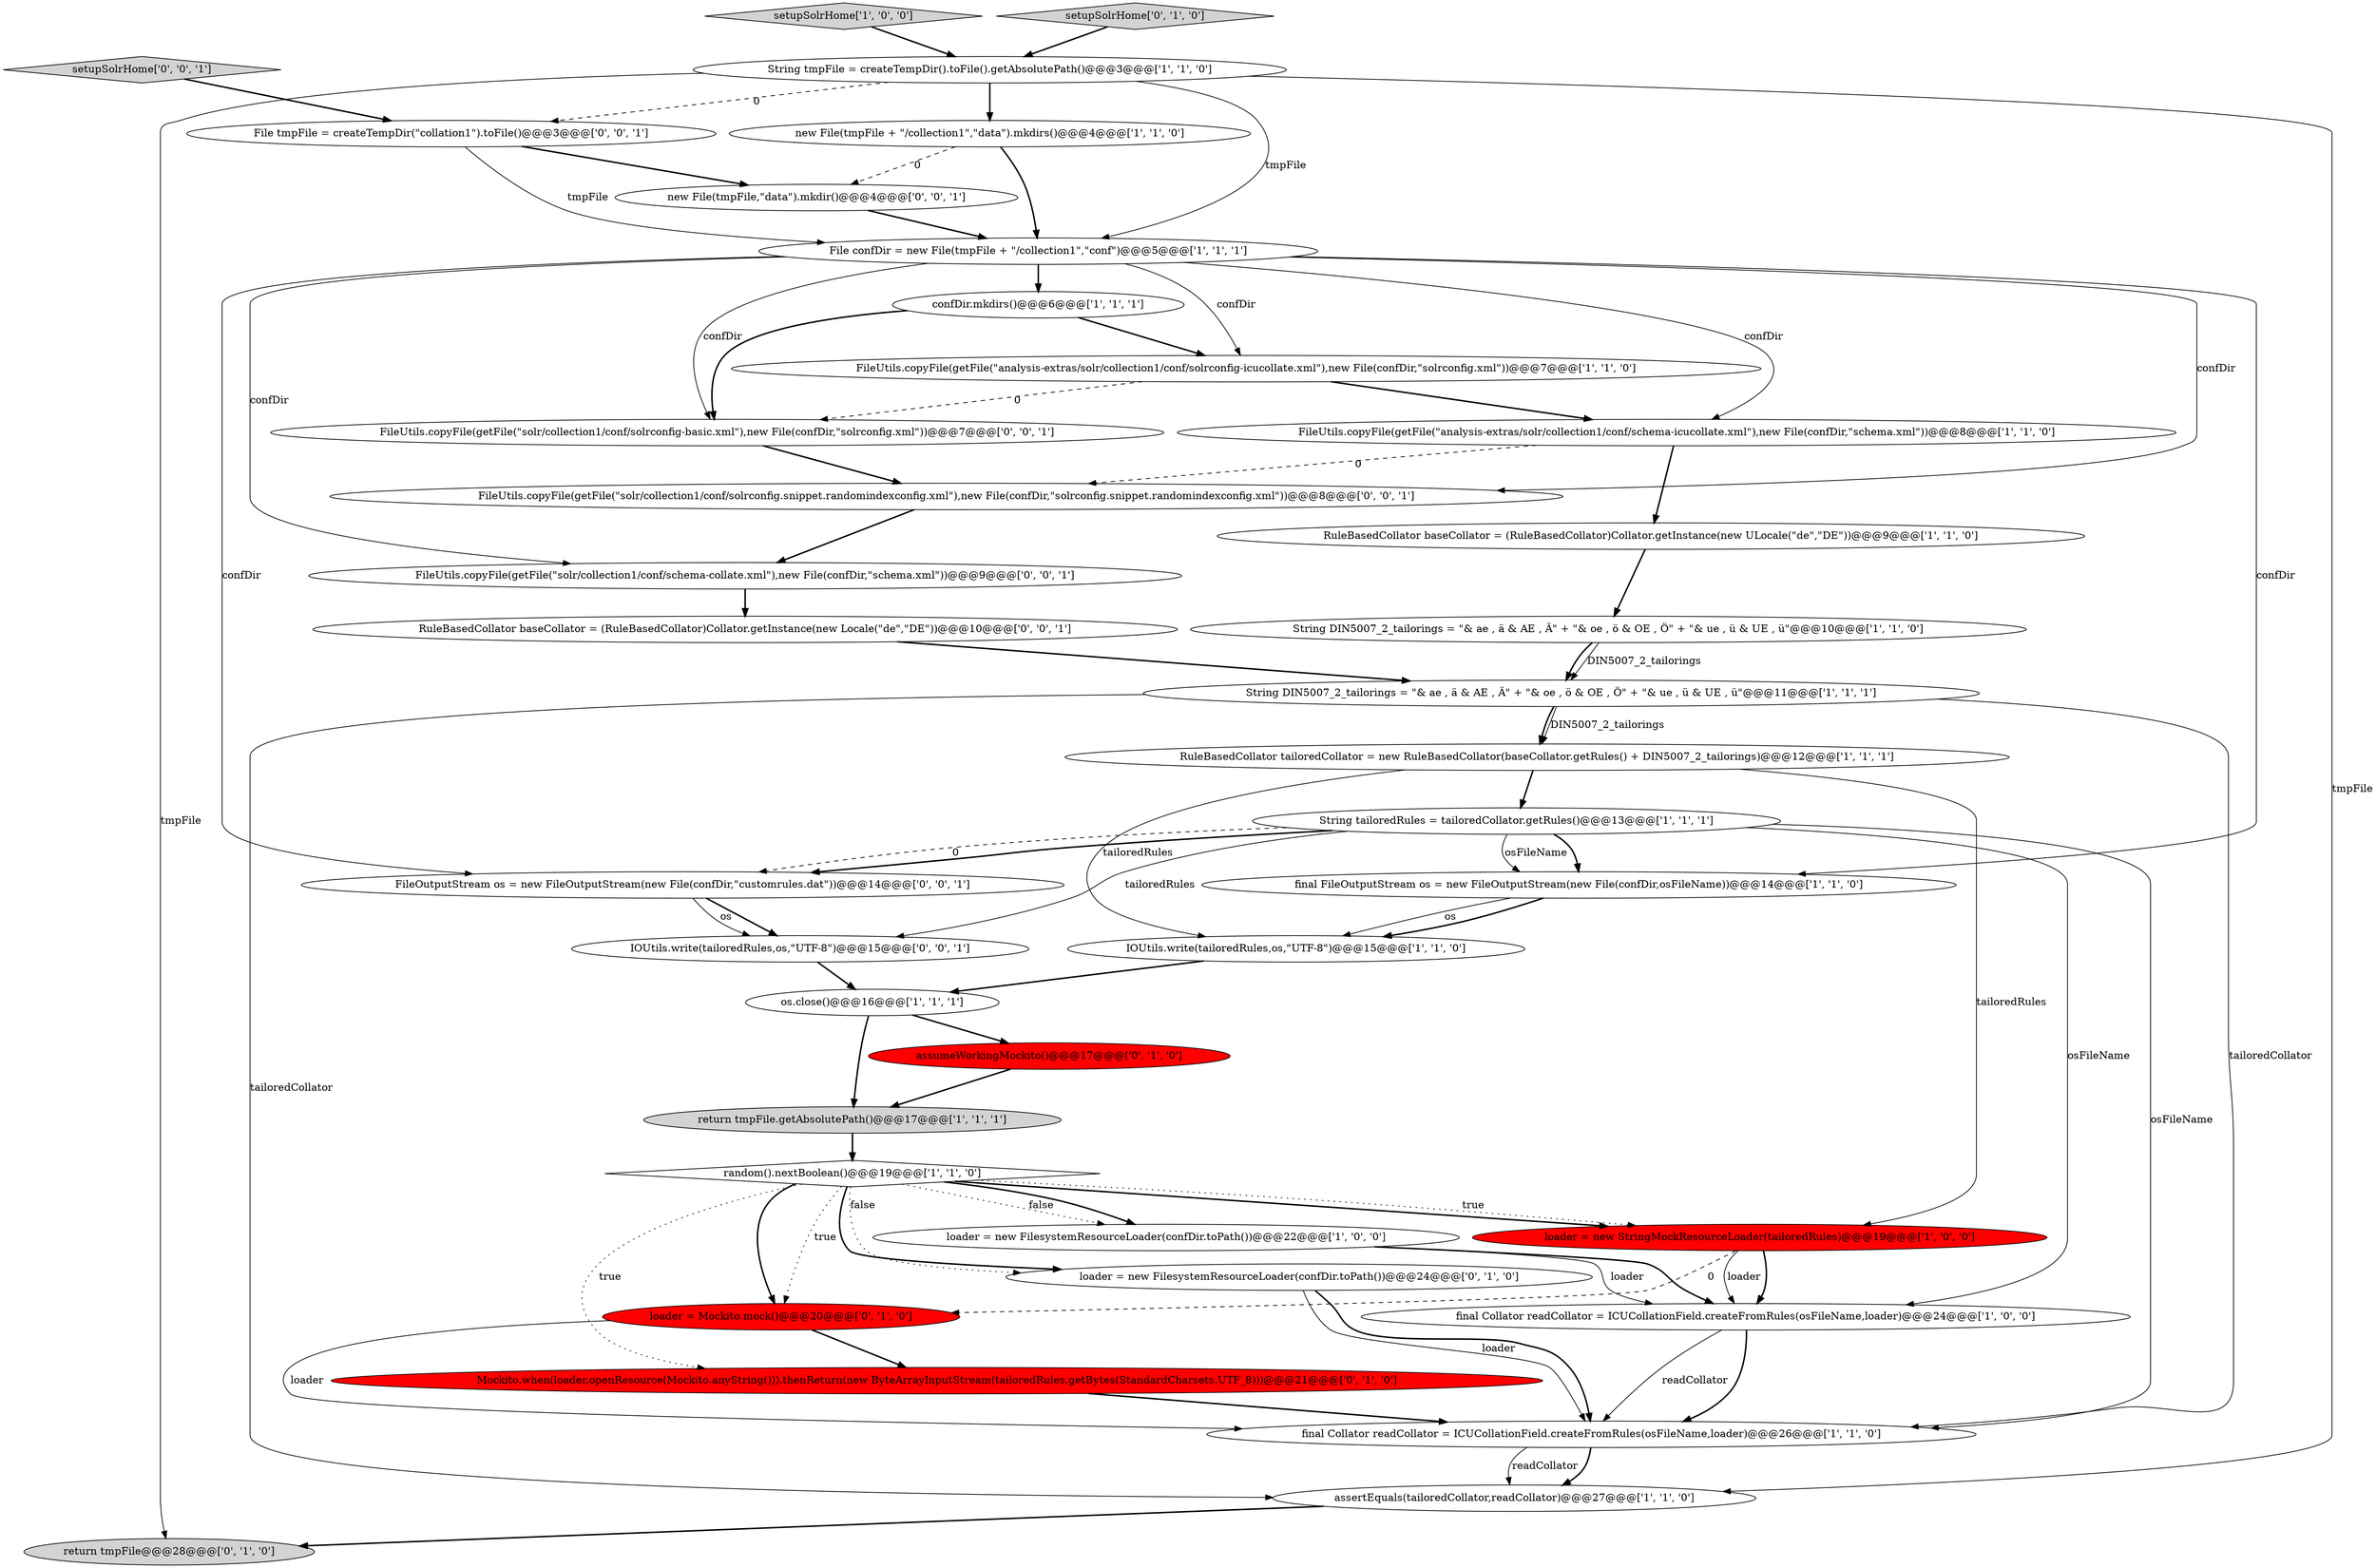 digraph {
16 [style = filled, label = "loader = new StringMockResourceLoader(tailoredRules)@@@19@@@['1', '0', '0']", fillcolor = red, shape = ellipse image = "AAA1AAABBB1BBB"];
32 [style = filled, label = "File tmpFile = createTempDir(\"collation1\").toFile()@@@3@@@['0', '0', '1']", fillcolor = white, shape = ellipse image = "AAA0AAABBB3BBB"];
23 [style = filled, label = "loader = new FilesystemResourceLoader(confDir.toPath())@@@24@@@['0', '1', '0']", fillcolor = white, shape = ellipse image = "AAA0AAABBB2BBB"];
9 [style = filled, label = "confDir.mkdirs()@@@6@@@['1', '1', '1']", fillcolor = white, shape = ellipse image = "AAA0AAABBB1BBB"];
2 [style = filled, label = "String tmpFile = createTempDir().toFile().getAbsolutePath()@@@3@@@['1', '1', '0']", fillcolor = white, shape = ellipse image = "AAA0AAABBB1BBB"];
31 [style = filled, label = "FileOutputStream os = new FileOutputStream(new File(confDir,\"customrules.dat\"))@@@14@@@['0', '0', '1']", fillcolor = white, shape = ellipse image = "AAA0AAABBB3BBB"];
18 [style = filled, label = "final Collator readCollator = ICUCollationField.createFromRules(osFileName,loader)@@@24@@@['1', '0', '0']", fillcolor = white, shape = ellipse image = "AAA0AAABBB1BBB"];
14 [style = filled, label = "random().nextBoolean()@@@19@@@['1', '1', '0']", fillcolor = white, shape = diamond image = "AAA0AAABBB1BBB"];
11 [style = filled, label = "File confDir = new File(tmpFile + \"/collection1\",\"conf\")@@@5@@@['1', '1', '1']", fillcolor = white, shape = ellipse image = "AAA0AAABBB1BBB"];
35 [style = filled, label = "setupSolrHome['0', '0', '1']", fillcolor = lightgray, shape = diamond image = "AAA0AAABBB3BBB"];
25 [style = filled, label = "loader = Mockito.mock()@@@20@@@['0', '1', '0']", fillcolor = red, shape = ellipse image = "AAA1AAABBB2BBB"];
29 [style = filled, label = "FileUtils.copyFile(getFile(\"solr/collection1/conf/solrconfig.snippet.randomindexconfig.xml\"),new File(confDir,\"solrconfig.snippet.randomindexconfig.xml\"))@@@8@@@['0', '0', '1']", fillcolor = white, shape = ellipse image = "AAA0AAABBB3BBB"];
4 [style = filled, label = "final Collator readCollator = ICUCollationField.createFromRules(osFileName,loader)@@@26@@@['1', '1', '0']", fillcolor = white, shape = ellipse image = "AAA0AAABBB1BBB"];
22 [style = filled, label = "return tmpFile@@@28@@@['0', '1', '0']", fillcolor = lightgray, shape = ellipse image = "AAA0AAABBB2BBB"];
34 [style = filled, label = "FileUtils.copyFile(getFile(\"solr/collection1/conf/schema-collate.xml\"),new File(confDir,\"schema.xml\"))@@@9@@@['0', '0', '1']", fillcolor = white, shape = ellipse image = "AAA0AAABBB3BBB"];
20 [style = filled, label = "return tmpFile.getAbsolutePath()@@@17@@@['1', '1', '1']", fillcolor = lightgray, shape = ellipse image = "AAA0AAABBB1BBB"];
19 [style = filled, label = "os.close()@@@16@@@['1', '1', '1']", fillcolor = white, shape = ellipse image = "AAA0AAABBB1BBB"];
21 [style = filled, label = "setupSolrHome['1', '0', '0']", fillcolor = lightgray, shape = diamond image = "AAA0AAABBB1BBB"];
5 [style = filled, label = "String DIN5007_2_tailorings = \"& ae , ä & AE , Ä\" + \"& oe , ö & OE , Ö\" + \"& ue , ü & UE , ü\"@@@10@@@['1', '1', '0']", fillcolor = white, shape = ellipse image = "AAA0AAABBB1BBB"];
36 [style = filled, label = "new File(tmpFile,\"data\").mkdir()@@@4@@@['0', '0', '1']", fillcolor = white, shape = ellipse image = "AAA0AAABBB3BBB"];
8 [style = filled, label = "FileUtils.copyFile(getFile(\"analysis-extras/solr/collection1/conf/schema-icucollate.xml\"),new File(confDir,\"schema.xml\"))@@@8@@@['1', '1', '0']", fillcolor = white, shape = ellipse image = "AAA0AAABBB1BBB"];
15 [style = filled, label = "assertEquals(tailoredCollator,readCollator)@@@27@@@['1', '1', '0']", fillcolor = white, shape = ellipse image = "AAA0AAABBB1BBB"];
26 [style = filled, label = "assumeWorkingMockito()@@@17@@@['0', '1', '0']", fillcolor = red, shape = ellipse image = "AAA1AAABBB2BBB"];
3 [style = filled, label = "String DIN5007_2_tailorings = \"& ae , ä & AE , Ä\" + \"& oe , ö & OE , Ö\" + \"& ue , ü & UE , ü\"@@@11@@@['1', '1', '1']", fillcolor = white, shape = ellipse image = "AAA0AAABBB1BBB"];
30 [style = filled, label = "RuleBasedCollator baseCollator = (RuleBasedCollator)Collator.getInstance(new Locale(\"de\",\"DE\"))@@@10@@@['0', '0', '1']", fillcolor = white, shape = ellipse image = "AAA0AAABBB3BBB"];
10 [style = filled, label = "FileUtils.copyFile(getFile(\"analysis-extras/solr/collection1/conf/solrconfig-icucollate.xml\"),new File(confDir,\"solrconfig.xml\"))@@@7@@@['1', '1', '0']", fillcolor = white, shape = ellipse image = "AAA0AAABBB1BBB"];
7 [style = filled, label = "final FileOutputStream os = new FileOutputStream(new File(confDir,osFileName))@@@14@@@['1', '1', '0']", fillcolor = white, shape = ellipse image = "AAA0AAABBB1BBB"];
24 [style = filled, label = "Mockito.when(loader.openResource(Mockito.anyString())).thenReturn(new ByteArrayInputStream(tailoredRules.getBytes(StandardCharsets.UTF_8)))@@@21@@@['0', '1', '0']", fillcolor = red, shape = ellipse image = "AAA1AAABBB2BBB"];
6 [style = filled, label = "RuleBasedCollator baseCollator = (RuleBasedCollator)Collator.getInstance(new ULocale(\"de\",\"DE\"))@@@9@@@['1', '1', '0']", fillcolor = white, shape = ellipse image = "AAA0AAABBB1BBB"];
12 [style = filled, label = "loader = new FilesystemResourceLoader(confDir.toPath())@@@22@@@['1', '0', '0']", fillcolor = white, shape = ellipse image = "AAA0AAABBB1BBB"];
1 [style = filled, label = "IOUtils.write(tailoredRules,os,\"UTF-8\")@@@15@@@['1', '1', '0']", fillcolor = white, shape = ellipse image = "AAA0AAABBB1BBB"];
27 [style = filled, label = "setupSolrHome['0', '1', '0']", fillcolor = lightgray, shape = diamond image = "AAA0AAABBB2BBB"];
28 [style = filled, label = "FileUtils.copyFile(getFile(\"solr/collection1/conf/solrconfig-basic.xml\"),new File(confDir,\"solrconfig.xml\"))@@@7@@@['0', '0', '1']", fillcolor = white, shape = ellipse image = "AAA0AAABBB3BBB"];
17 [style = filled, label = "new File(tmpFile + \"/collection1\",\"data\").mkdirs()@@@4@@@['1', '1', '0']", fillcolor = white, shape = ellipse image = "AAA0AAABBB1BBB"];
0 [style = filled, label = "RuleBasedCollator tailoredCollator = new RuleBasedCollator(baseCollator.getRules() + DIN5007_2_tailorings)@@@12@@@['1', '1', '1']", fillcolor = white, shape = ellipse image = "AAA0AAABBB1BBB"];
33 [style = filled, label = "IOUtils.write(tailoredRules,os,\"UTF-8\")@@@15@@@['0', '0', '1']", fillcolor = white, shape = ellipse image = "AAA0AAABBB3BBB"];
13 [style = filled, label = "String tailoredRules = tailoredCollator.getRules()@@@13@@@['1', '1', '1']", fillcolor = white, shape = ellipse image = "AAA0AAABBB1BBB"];
2->17 [style = bold, label=""];
5->3 [style = bold, label=""];
14->16 [style = bold, label=""];
28->29 [style = bold, label=""];
32->11 [style = solid, label="tmpFile"];
11->29 [style = solid, label="confDir"];
16->18 [style = bold, label=""];
7->1 [style = bold, label=""];
14->25 [style = bold, label=""];
2->22 [style = solid, label="tmpFile"];
0->13 [style = bold, label=""];
5->3 [style = solid, label="DIN5007_2_tailorings"];
11->8 [style = solid, label="confDir"];
11->31 [style = solid, label="confDir"];
7->1 [style = solid, label="os"];
23->4 [style = solid, label="loader"];
3->0 [style = solid, label="DIN5007_2_tailorings"];
14->24 [style = dotted, label="true"];
16->25 [style = dashed, label="0"];
19->20 [style = bold, label=""];
0->16 [style = solid, label="tailoredRules"];
11->28 [style = solid, label="confDir"];
2->32 [style = dashed, label="0"];
4->15 [style = bold, label=""];
11->34 [style = solid, label="confDir"];
23->4 [style = bold, label=""];
13->18 [style = solid, label="osFileName"];
4->15 [style = solid, label="readCollator"];
35->32 [style = bold, label=""];
10->28 [style = dashed, label="0"];
8->6 [style = bold, label=""];
20->14 [style = bold, label=""];
13->33 [style = solid, label="tailoredRules"];
9->10 [style = bold, label=""];
29->34 [style = bold, label=""];
18->4 [style = solid, label="readCollator"];
11->9 [style = bold, label=""];
34->30 [style = bold, label=""];
36->11 [style = bold, label=""];
13->4 [style = solid, label="osFileName"];
14->23 [style = dotted, label="false"];
3->0 [style = bold, label=""];
15->22 [style = bold, label=""];
21->2 [style = bold, label=""];
11->7 [style = solid, label="confDir"];
25->4 [style = solid, label="loader"];
9->28 [style = bold, label=""];
14->16 [style = dotted, label="true"];
14->12 [style = dotted, label="false"];
25->24 [style = bold, label=""];
6->5 [style = bold, label=""];
24->4 [style = bold, label=""];
18->4 [style = bold, label=""];
10->8 [style = bold, label=""];
14->23 [style = bold, label=""];
30->3 [style = bold, label=""];
2->11 [style = solid, label="tmpFile"];
13->31 [style = dashed, label="0"];
13->7 [style = bold, label=""];
19->26 [style = bold, label=""];
31->33 [style = bold, label=""];
14->12 [style = bold, label=""];
31->33 [style = solid, label="os"];
14->25 [style = dotted, label="true"];
11->10 [style = solid, label="confDir"];
12->18 [style = bold, label=""];
2->15 [style = solid, label="tmpFile"];
0->1 [style = solid, label="tailoredRules"];
32->36 [style = bold, label=""];
3->4 [style = solid, label="tailoredCollator"];
13->31 [style = bold, label=""];
33->19 [style = bold, label=""];
16->18 [style = solid, label="loader"];
1->19 [style = bold, label=""];
12->18 [style = solid, label="loader"];
13->7 [style = solid, label="osFileName"];
17->36 [style = dashed, label="0"];
27->2 [style = bold, label=""];
8->29 [style = dashed, label="0"];
26->20 [style = bold, label=""];
3->15 [style = solid, label="tailoredCollator"];
17->11 [style = bold, label=""];
}
